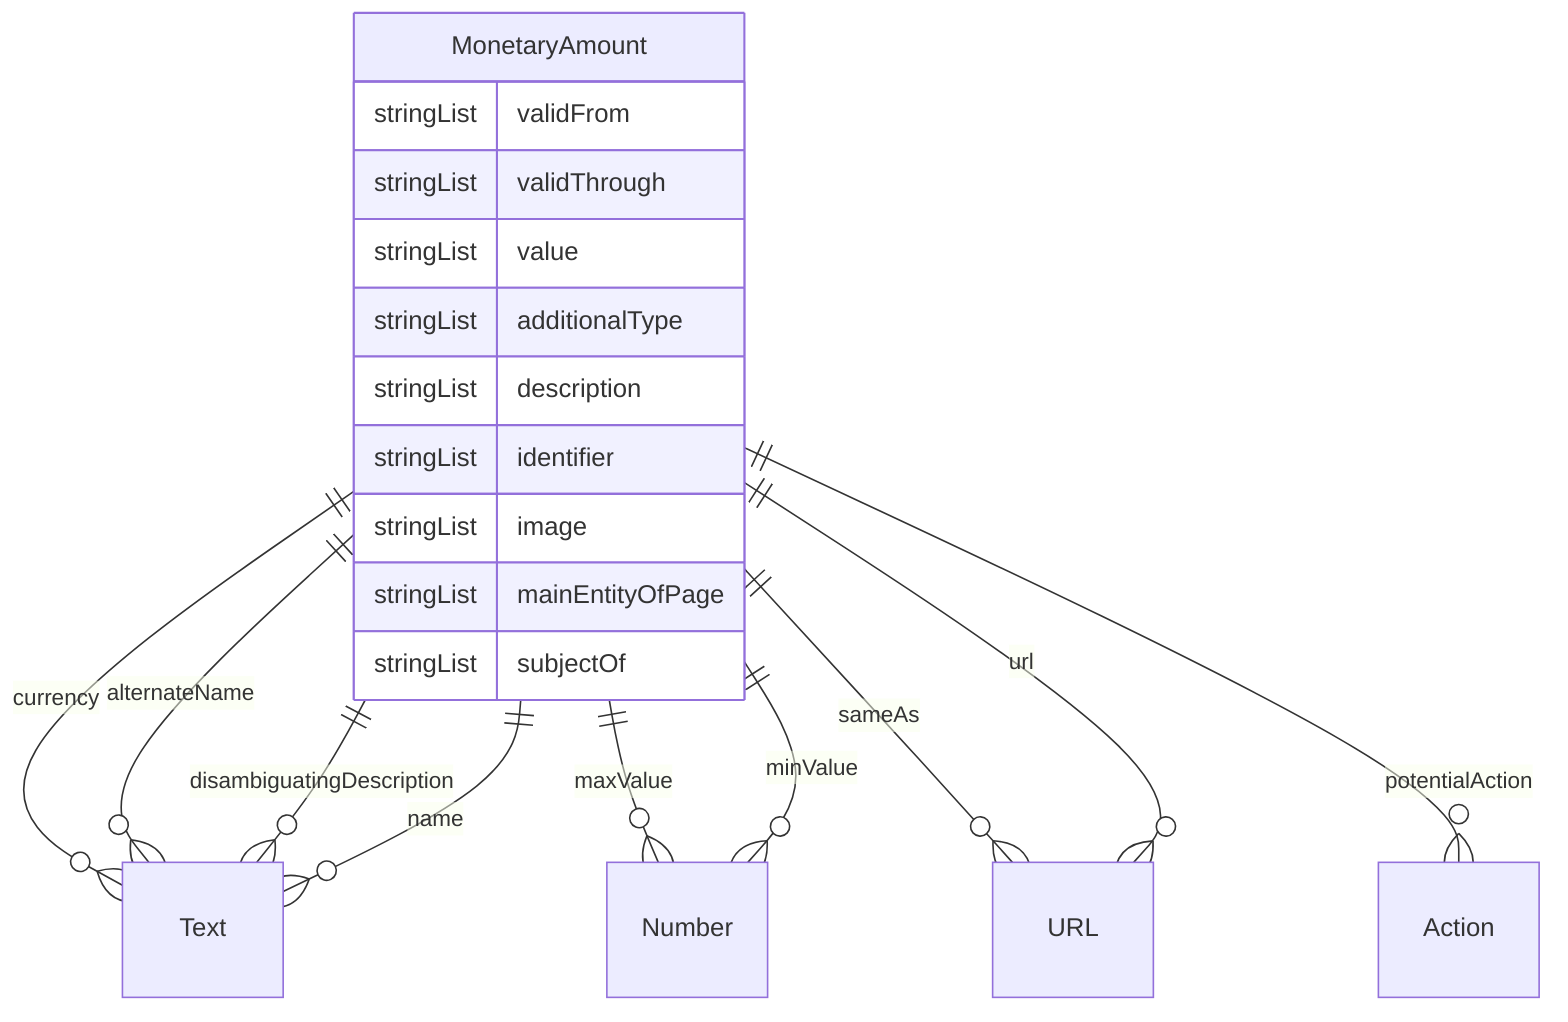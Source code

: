erDiagram
MonetaryAmount {
    stringList validFrom  
    stringList validThrough  
    stringList value  
    stringList additionalType  
    stringList description  
    stringList identifier  
    stringList image  
    stringList mainEntityOfPage  
    stringList subjectOf  
}

MonetaryAmount ||--}o Text : "currency"
MonetaryAmount ||--}o Number : "maxValue"
MonetaryAmount ||--}o Number : "minValue"
MonetaryAmount ||--}o Text : "alternateName"
MonetaryAmount ||--}o Text : "disambiguatingDescription"
MonetaryAmount ||--}o Text : "name"
MonetaryAmount ||--}o URL : "sameAs"
MonetaryAmount ||--}o Action : "potentialAction"
MonetaryAmount ||--}o URL : "url"
